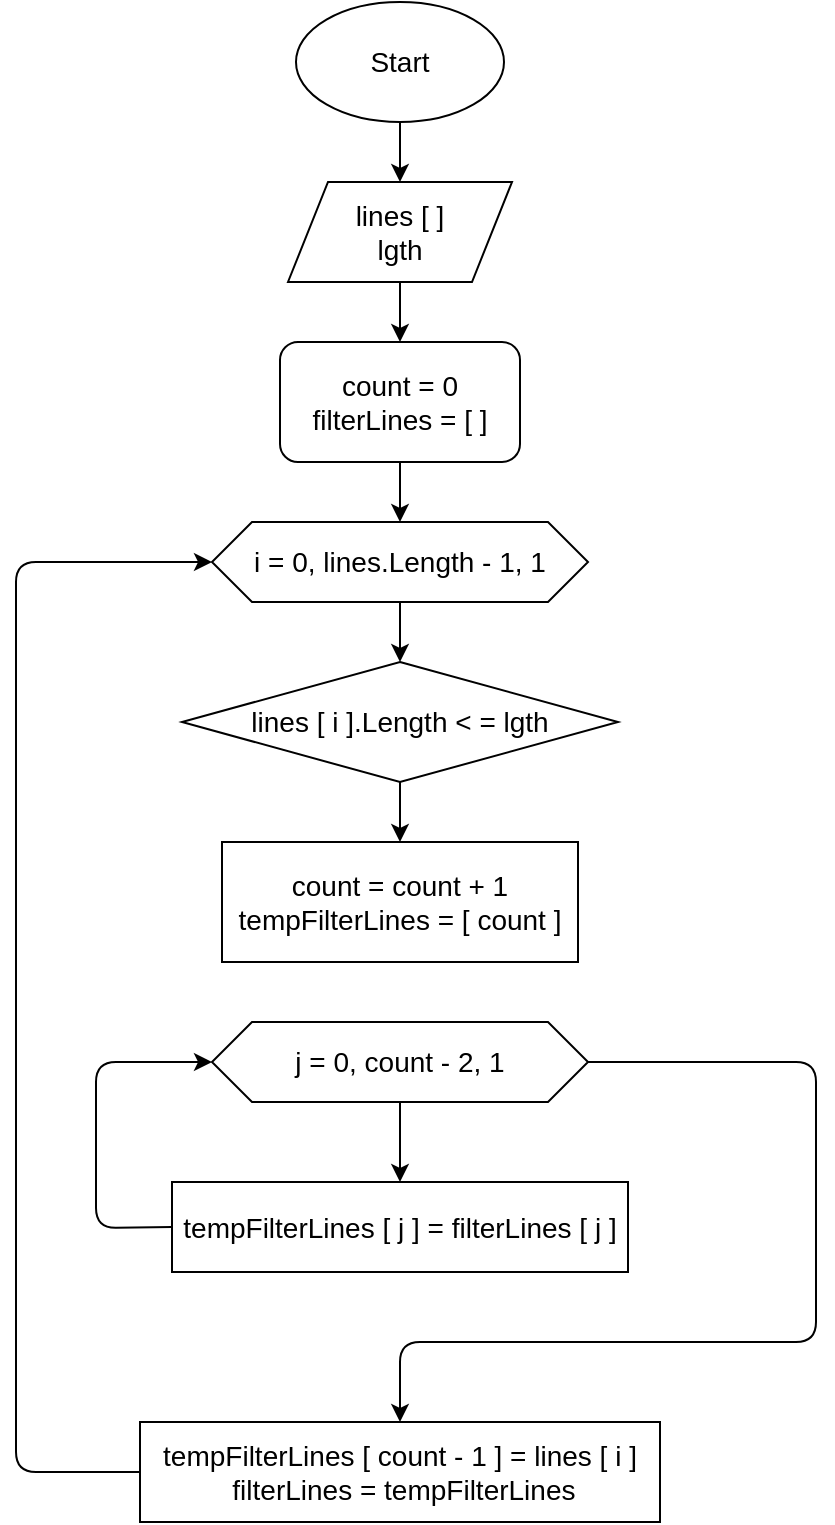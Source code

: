 <mxfile>
    <diagram id="CRw7efR5FtoyB9GC_rWU" name="Страница 1">
        <mxGraphModel dx="838" dy="514" grid="1" gridSize="10" guides="1" tooltips="1" connect="1" arrows="1" fold="1" page="1" pageScale="1" pageWidth="827" pageHeight="1169" math="0" shadow="0">
            <root>
                <mxCell id="0"/>
                <mxCell id="1" parent="0"/>
                <mxCell id="4" value="" style="edgeStyle=none;html=1;fontSize=14;" parent="1" source="2" target="3" edge="1">
                    <mxGeometry relative="1" as="geometry"/>
                </mxCell>
                <mxCell id="2" value="&lt;font style=&quot;font-size: 14px&quot;&gt;Start&lt;/font&gt;" style="ellipse;whiteSpace=wrap;html=1;" parent="1" vertex="1">
                    <mxGeometry x="300" y="10" width="104" height="60" as="geometry"/>
                </mxCell>
                <mxCell id="6" value="" style="edgeStyle=none;html=1;fontSize=14;" parent="1" source="3" target="5" edge="1">
                    <mxGeometry relative="1" as="geometry"/>
                </mxCell>
                <mxCell id="3" value="&lt;font style=&quot;font-size: 14px&quot;&gt;lines [ ]&lt;br&gt;lgth&lt;/font&gt;" style="shape=parallelogram;perimeter=parallelogramPerimeter;whiteSpace=wrap;html=1;fixedSize=1;" parent="1" vertex="1">
                    <mxGeometry x="296" y="100" width="112" height="50" as="geometry"/>
                </mxCell>
                <mxCell id="8" value="" style="edgeStyle=none;html=1;fontSize=14;" parent="1" source="5" target="7" edge="1">
                    <mxGeometry relative="1" as="geometry"/>
                </mxCell>
                <mxCell id="5" value="count = 0&lt;br&gt;filterLines = [ ]" style="rounded=1;whiteSpace=wrap;html=1;fontSize=14;" parent="1" vertex="1">
                    <mxGeometry x="292" y="180" width="120" height="60" as="geometry"/>
                </mxCell>
                <mxCell id="10" value="" style="edgeStyle=none;html=1;fontSize=14;" parent="1" source="7" target="9" edge="1">
                    <mxGeometry relative="1" as="geometry"/>
                </mxCell>
                <mxCell id="7" value="i = 0, lines.Length - 1, 1" style="shape=hexagon;perimeter=hexagonPerimeter2;whiteSpace=wrap;html=1;fixedSize=1;fontSize=14;" parent="1" vertex="1">
                    <mxGeometry x="258" y="270" width="188" height="40" as="geometry"/>
                </mxCell>
                <mxCell id="12" value="" style="edgeStyle=none;html=1;fontSize=14;" edge="1" parent="1" source="9" target="11">
                    <mxGeometry relative="1" as="geometry"/>
                </mxCell>
                <mxCell id="9" value="lines [ i ].Length &amp;lt; = lgth" style="rhombus;whiteSpace=wrap;html=1;fontSize=14;" parent="1" vertex="1">
                    <mxGeometry x="243" y="340" width="218" height="60" as="geometry"/>
                </mxCell>
                <mxCell id="11" value="&lt;font style=&quot;font-size: 14px&quot;&gt;count = count + 1&lt;br&gt;&lt;/font&gt;&lt;font style=&quot;font-size: 14px&quot;&gt;tempFilterLines = [ count ]&lt;/font&gt;" style="rounded=0;whiteSpace=wrap;html=1;" vertex="1" parent="1">
                    <mxGeometry x="263" y="430" width="178" height="60" as="geometry"/>
                </mxCell>
                <mxCell id="15" value="" style="edgeStyle=none;html=1;fontSize=14;" edge="1" parent="1" source="13" target="14">
                    <mxGeometry relative="1" as="geometry"/>
                </mxCell>
                <mxCell id="18" value="" style="edgeStyle=none;html=1;fontSize=14;" edge="1" parent="1" source="13" target="17">
                    <mxGeometry relative="1" as="geometry">
                        <Array as="points">
                            <mxPoint x="560" y="540"/>
                            <mxPoint x="560" y="680"/>
                            <mxPoint x="352" y="680"/>
                        </Array>
                    </mxGeometry>
                </mxCell>
                <mxCell id="13" value="j = 0, count - 2, 1" style="shape=hexagon;perimeter=hexagonPerimeter2;whiteSpace=wrap;html=1;fixedSize=1;fontSize=14;" vertex="1" parent="1">
                    <mxGeometry x="258" y="520" width="188" height="40" as="geometry"/>
                </mxCell>
                <mxCell id="16" style="edgeStyle=none;html=1;entryX=0;entryY=0.5;entryDx=0;entryDy=0;fontSize=14;exitX=0;exitY=0.5;exitDx=0;exitDy=0;" edge="1" parent="1" source="14" target="13">
                    <mxGeometry relative="1" as="geometry">
                        <Array as="points">
                            <mxPoint x="200" y="623"/>
                            <mxPoint x="200" y="540"/>
                        </Array>
                    </mxGeometry>
                </mxCell>
                <mxCell id="14" value="tempFilterLines [ j ] = filterLines [ j ]" style="rounded=0;whiteSpace=wrap;html=1;fontSize=14;" vertex="1" parent="1">
                    <mxGeometry x="238" y="600" width="228" height="45" as="geometry"/>
                </mxCell>
                <mxCell id="19" style="edgeStyle=none;html=1;fontSize=14;entryX=0;entryY=0.5;entryDx=0;entryDy=0;" edge="1" parent="1" source="17" target="7">
                    <mxGeometry relative="1" as="geometry">
                        <mxPoint x="140" y="360" as="targetPoint"/>
                        <Array as="points">
                            <mxPoint x="160" y="745"/>
                            <mxPoint x="160" y="290"/>
                        </Array>
                    </mxGeometry>
                </mxCell>
                <mxCell id="17" value="&lt;span&gt;tempFilterLines [ count - 1 ] = lines [ i ]&lt;br&gt;&lt;/span&gt;&amp;nbsp;filterLines = tempFilterLines&lt;span&gt;&lt;br&gt;&lt;/span&gt;" style="rounded=0;whiteSpace=wrap;html=1;fontSize=14;" vertex="1" parent="1">
                    <mxGeometry x="222" y="720" width="260" height="50" as="geometry"/>
                </mxCell>
            </root>
        </mxGraphModel>
    </diagram>
</mxfile>